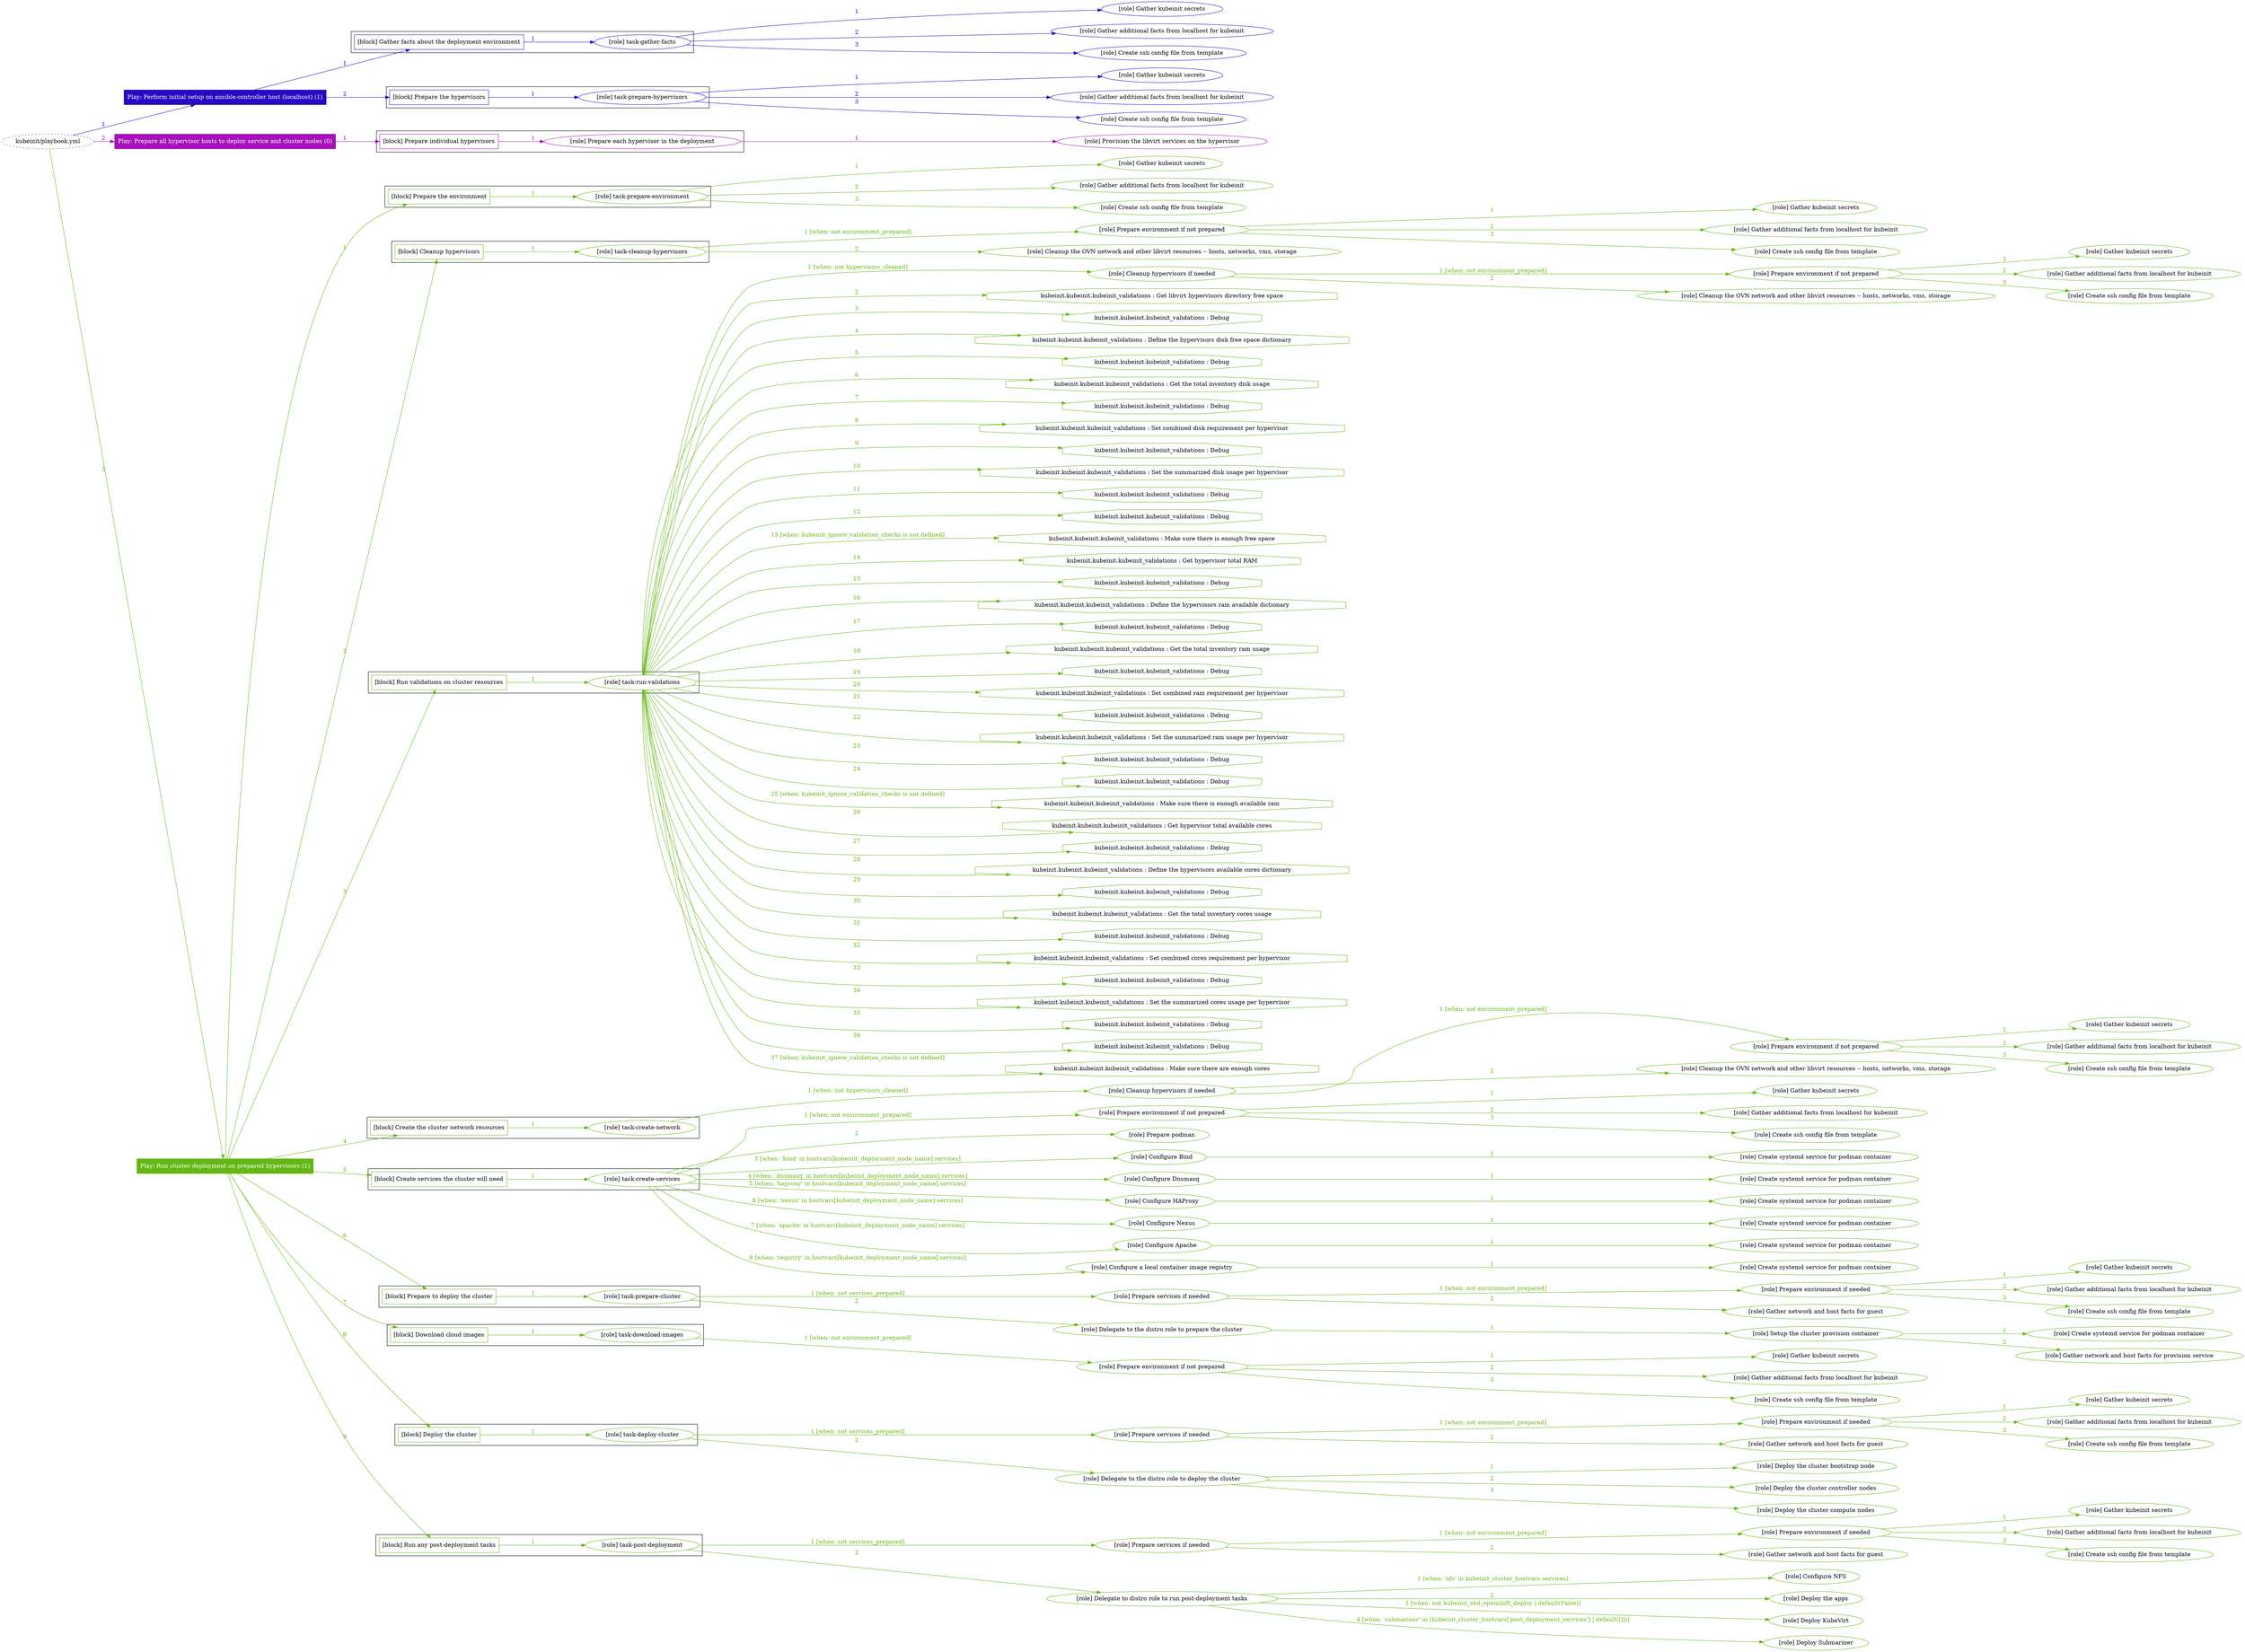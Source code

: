 digraph {
	graph [concentrate=true ordering=in rankdir=LR ratio=fill]
	edge [esep=5 sep=10]
	"kubeinit/playbook.yml" [URL="/home/runner/work/kubeinit/kubeinit/kubeinit/playbook.yml" id=playbook_2ccecdce style=dotted]
	play_246bf3a2 [label="Play: Perform initial setup on ansible-controller host (localhost) (1)" URL="/home/runner/work/kubeinit/kubeinit/kubeinit/playbook.yml" color="#280ac1" fontcolor="#ffffff" id=play_246bf3a2 shape=box style=filled tooltip=localhost]
	"kubeinit/playbook.yml" -> play_246bf3a2 [label="1 " color="#280ac1" fontcolor="#280ac1" id=edge_67d381ed labeltooltip="1 " tooltip="1 "]
	subgraph "Gather kubeinit secrets" {
		role_1de6441d [label="[role] Gather kubeinit secrets" URL="/home/runner/.ansible/collections/ansible_collections/kubeinit/kubeinit/roles/kubeinit_prepare/tasks/gather_kubeinit_facts.yml" color="#280ac1" id=role_1de6441d tooltip="Gather kubeinit secrets"]
	}
	subgraph "Gather additional facts from localhost for kubeinit" {
		role_f9acccf4 [label="[role] Gather additional facts from localhost for kubeinit" URL="/home/runner/.ansible/collections/ansible_collections/kubeinit/kubeinit/roles/kubeinit_prepare/tasks/gather_kubeinit_facts.yml" color="#280ac1" id=role_f9acccf4 tooltip="Gather additional facts from localhost for kubeinit"]
	}
	subgraph "Create ssh config file from template" {
		role_81ad9190 [label="[role] Create ssh config file from template" URL="/home/runner/.ansible/collections/ansible_collections/kubeinit/kubeinit/roles/kubeinit_prepare/tasks/gather_kubeinit_facts.yml" color="#280ac1" id=role_81ad9190 tooltip="Create ssh config file from template"]
	}
	subgraph "task-gather-facts" {
		role_04b2022a [label="[role] task-gather-facts" URL="/home/runner/work/kubeinit/kubeinit/kubeinit/playbook.yml" color="#280ac1" id=role_04b2022a tooltip="task-gather-facts"]
		role_04b2022a -> role_1de6441d [label="1 " color="#280ac1" fontcolor="#280ac1" id=edge_bd193e5e labeltooltip="1 " tooltip="1 "]
		role_04b2022a -> role_f9acccf4 [label="2 " color="#280ac1" fontcolor="#280ac1" id=edge_bfd30b0c labeltooltip="2 " tooltip="2 "]
		role_04b2022a -> role_81ad9190 [label="3 " color="#280ac1" fontcolor="#280ac1" id=edge_e8418ab6 labeltooltip="3 " tooltip="3 "]
	}
	subgraph "Gather kubeinit secrets" {
		role_85d5694d [label="[role] Gather kubeinit secrets" URL="/home/runner/.ansible/collections/ansible_collections/kubeinit/kubeinit/roles/kubeinit_prepare/tasks/gather_kubeinit_facts.yml" color="#280ac1" id=role_85d5694d tooltip="Gather kubeinit secrets"]
	}
	subgraph "Gather additional facts from localhost for kubeinit" {
		role_b78ebd78 [label="[role] Gather additional facts from localhost for kubeinit" URL="/home/runner/.ansible/collections/ansible_collections/kubeinit/kubeinit/roles/kubeinit_prepare/tasks/gather_kubeinit_facts.yml" color="#280ac1" id=role_b78ebd78 tooltip="Gather additional facts from localhost for kubeinit"]
	}
	subgraph "Create ssh config file from template" {
		role_a1fdd77a [label="[role] Create ssh config file from template" URL="/home/runner/.ansible/collections/ansible_collections/kubeinit/kubeinit/roles/kubeinit_prepare/tasks/gather_kubeinit_facts.yml" color="#280ac1" id=role_a1fdd77a tooltip="Create ssh config file from template"]
	}
	subgraph "task-prepare-hypervisors" {
		role_b552ceef [label="[role] task-prepare-hypervisors" URL="/home/runner/work/kubeinit/kubeinit/kubeinit/playbook.yml" color="#280ac1" id=role_b552ceef tooltip="task-prepare-hypervisors"]
		role_b552ceef -> role_85d5694d [label="1 " color="#280ac1" fontcolor="#280ac1" id=edge_01245853 labeltooltip="1 " tooltip="1 "]
		role_b552ceef -> role_b78ebd78 [label="2 " color="#280ac1" fontcolor="#280ac1" id=edge_4b8d5d89 labeltooltip="2 " tooltip="2 "]
		role_b552ceef -> role_a1fdd77a [label="3 " color="#280ac1" fontcolor="#280ac1" id=edge_6d32092f labeltooltip="3 " tooltip="3 "]
	}
	subgraph "Play: Perform initial setup on ansible-controller host (localhost) (1)" {
		play_246bf3a2 -> block_05664e16 [label=1 color="#280ac1" fontcolor="#280ac1" id=edge_f1cce1c7 labeltooltip=1 tooltip=1]
		subgraph cluster_block_05664e16 {
			block_05664e16 [label="[block] Gather facts about the deployment environment" URL="/home/runner/work/kubeinit/kubeinit/kubeinit/playbook.yml" color="#280ac1" id=block_05664e16 labeltooltip="Gather facts about the deployment environment" shape=box tooltip="Gather facts about the deployment environment"]
			block_05664e16 -> role_04b2022a [label="1 " color="#280ac1" fontcolor="#280ac1" id=edge_b97ce26c labeltooltip="1 " tooltip="1 "]
		}
		play_246bf3a2 -> block_19e40bab [label=2 color="#280ac1" fontcolor="#280ac1" id=edge_5a6ffc8a labeltooltip=2 tooltip=2]
		subgraph cluster_block_19e40bab {
			block_19e40bab [label="[block] Prepare the hypervisors" URL="/home/runner/work/kubeinit/kubeinit/kubeinit/playbook.yml" color="#280ac1" id=block_19e40bab labeltooltip="Prepare the hypervisors" shape=box tooltip="Prepare the hypervisors"]
			block_19e40bab -> role_b552ceef [label="1 " color="#280ac1" fontcolor="#280ac1" id=edge_3d45acb6 labeltooltip="1 " tooltip="1 "]
		}
	}
	play_b0041b6d [label="Play: Prepare all hypervisor hosts to deploy service and cluster nodes (0)" URL="/home/runner/work/kubeinit/kubeinit/kubeinit/playbook.yml" color="#a710bc" fontcolor="#ffffff" id=play_b0041b6d shape=box style=filled tooltip="Play: Prepare all hypervisor hosts to deploy service and cluster nodes (0)"]
	"kubeinit/playbook.yml" -> play_b0041b6d [label="2 " color="#a710bc" fontcolor="#a710bc" id=edge_6de9d453 labeltooltip="2 " tooltip="2 "]
	subgraph "Provision the libvirt services on the hypervisor" {
		role_b96a0846 [label="[role] Provision the libvirt services on the hypervisor" URL="/home/runner/.ansible/collections/ansible_collections/kubeinit/kubeinit/roles/kubeinit_prepare/tasks/prepare_hypervisor.yml" color="#a710bc" id=role_b96a0846 tooltip="Provision the libvirt services on the hypervisor"]
	}
	subgraph "Prepare each hypervisor in the deployment" {
		role_804672c7 [label="[role] Prepare each hypervisor in the deployment" URL="/home/runner/work/kubeinit/kubeinit/kubeinit/playbook.yml" color="#a710bc" id=role_804672c7 tooltip="Prepare each hypervisor in the deployment"]
		role_804672c7 -> role_b96a0846 [label="1 " color="#a710bc" fontcolor="#a710bc" id=edge_ef5d99f3 labeltooltip="1 " tooltip="1 "]
	}
	subgraph "Play: Prepare all hypervisor hosts to deploy service and cluster nodes (0)" {
		play_b0041b6d -> block_db345534 [label=1 color="#a710bc" fontcolor="#a710bc" id=edge_fe73b432 labeltooltip=1 tooltip=1]
		subgraph cluster_block_db345534 {
			block_db345534 [label="[block] Prepare individual hypervisors" URL="/home/runner/work/kubeinit/kubeinit/kubeinit/playbook.yml" color="#a710bc" id=block_db345534 labeltooltip="Prepare individual hypervisors" shape=box tooltip="Prepare individual hypervisors"]
			block_db345534 -> role_804672c7 [label="1 " color="#a710bc" fontcolor="#a710bc" id=edge_00e504ef labeltooltip="1 " tooltip="1 "]
		}
	}
	play_0025d5cd [label="Play: Run cluster deployment on prepared hypervisors (1)" URL="/home/runner/work/kubeinit/kubeinit/kubeinit/playbook.yml" color="#65b715" fontcolor="#ffffff" id=play_0025d5cd shape=box style=filled tooltip=localhost]
	"kubeinit/playbook.yml" -> play_0025d5cd [label="3 " color="#65b715" fontcolor="#65b715" id=edge_a25dc24d labeltooltip="3 " tooltip="3 "]
	subgraph "Gather kubeinit secrets" {
		role_576f6025 [label="[role] Gather kubeinit secrets" URL="/home/runner/.ansible/collections/ansible_collections/kubeinit/kubeinit/roles/kubeinit_prepare/tasks/gather_kubeinit_facts.yml" color="#65b715" id=role_576f6025 tooltip="Gather kubeinit secrets"]
	}
	subgraph "Gather additional facts from localhost for kubeinit" {
		role_4b0ab9d4 [label="[role] Gather additional facts from localhost for kubeinit" URL="/home/runner/.ansible/collections/ansible_collections/kubeinit/kubeinit/roles/kubeinit_prepare/tasks/gather_kubeinit_facts.yml" color="#65b715" id=role_4b0ab9d4 tooltip="Gather additional facts from localhost for kubeinit"]
	}
	subgraph "Create ssh config file from template" {
		role_678a9c07 [label="[role] Create ssh config file from template" URL="/home/runner/.ansible/collections/ansible_collections/kubeinit/kubeinit/roles/kubeinit_prepare/tasks/gather_kubeinit_facts.yml" color="#65b715" id=role_678a9c07 tooltip="Create ssh config file from template"]
	}
	subgraph "task-prepare-environment" {
		role_88b12f6e [label="[role] task-prepare-environment" URL="/home/runner/work/kubeinit/kubeinit/kubeinit/playbook.yml" color="#65b715" id=role_88b12f6e tooltip="task-prepare-environment"]
		role_88b12f6e -> role_576f6025 [label="1 " color="#65b715" fontcolor="#65b715" id=edge_68d439ee labeltooltip="1 " tooltip="1 "]
		role_88b12f6e -> role_4b0ab9d4 [label="2 " color="#65b715" fontcolor="#65b715" id=edge_ad5f4894 labeltooltip="2 " tooltip="2 "]
		role_88b12f6e -> role_678a9c07 [label="3 " color="#65b715" fontcolor="#65b715" id=edge_8388e4e9 labeltooltip="3 " tooltip="3 "]
	}
	subgraph "Gather kubeinit secrets" {
		role_fffe6625 [label="[role] Gather kubeinit secrets" URL="/home/runner/.ansible/collections/ansible_collections/kubeinit/kubeinit/roles/kubeinit_prepare/tasks/gather_kubeinit_facts.yml" color="#65b715" id=role_fffe6625 tooltip="Gather kubeinit secrets"]
	}
	subgraph "Gather additional facts from localhost for kubeinit" {
		role_f646355d [label="[role] Gather additional facts from localhost for kubeinit" URL="/home/runner/.ansible/collections/ansible_collections/kubeinit/kubeinit/roles/kubeinit_prepare/tasks/gather_kubeinit_facts.yml" color="#65b715" id=role_f646355d tooltip="Gather additional facts from localhost for kubeinit"]
	}
	subgraph "Create ssh config file from template" {
		role_28d6f8bd [label="[role] Create ssh config file from template" URL="/home/runner/.ansible/collections/ansible_collections/kubeinit/kubeinit/roles/kubeinit_prepare/tasks/gather_kubeinit_facts.yml" color="#65b715" id=role_28d6f8bd tooltip="Create ssh config file from template"]
	}
	subgraph "Prepare environment if not prepared" {
		role_e49922d9 [label="[role] Prepare environment if not prepared" URL="/home/runner/.ansible/collections/ansible_collections/kubeinit/kubeinit/roles/kubeinit_prepare/tasks/cleanup_hypervisors.yml" color="#65b715" id=role_e49922d9 tooltip="Prepare environment if not prepared"]
		role_e49922d9 -> role_fffe6625 [label="1 " color="#65b715" fontcolor="#65b715" id=edge_6a5ae03f labeltooltip="1 " tooltip="1 "]
		role_e49922d9 -> role_f646355d [label="2 " color="#65b715" fontcolor="#65b715" id=edge_9092fe9b labeltooltip="2 " tooltip="2 "]
		role_e49922d9 -> role_28d6f8bd [label="3 " color="#65b715" fontcolor="#65b715" id=edge_b607e12e labeltooltip="3 " tooltip="3 "]
	}
	subgraph "Cleanup the OVN network and other libvirt resources -- hosts, networks, vms, storage" {
		role_706ee681 [label="[role] Cleanup the OVN network and other libvirt resources -- hosts, networks, vms, storage" URL="/home/runner/.ansible/collections/ansible_collections/kubeinit/kubeinit/roles/kubeinit_prepare/tasks/cleanup_hypervisors.yml" color="#65b715" id=role_706ee681 tooltip="Cleanup the OVN network and other libvirt resources -- hosts, networks, vms, storage"]
	}
	subgraph "task-cleanup-hypervisors" {
		role_5ebca1ff [label="[role] task-cleanup-hypervisors" URL="/home/runner/work/kubeinit/kubeinit/kubeinit/playbook.yml" color="#65b715" id=role_5ebca1ff tooltip="task-cleanup-hypervisors"]
		role_5ebca1ff -> role_e49922d9 [label="1 [when: not environment_prepared]" color="#65b715" fontcolor="#65b715" id=edge_16faa18b labeltooltip="1 [when: not environment_prepared]" tooltip="1 [when: not environment_prepared]"]
		role_5ebca1ff -> role_706ee681 [label="2 " color="#65b715" fontcolor="#65b715" id=edge_50bad5a9 labeltooltip="2 " tooltip="2 "]
	}
	subgraph "Gather kubeinit secrets" {
		role_deb7868b [label="[role] Gather kubeinit secrets" URL="/home/runner/.ansible/collections/ansible_collections/kubeinit/kubeinit/roles/kubeinit_prepare/tasks/gather_kubeinit_facts.yml" color="#65b715" id=role_deb7868b tooltip="Gather kubeinit secrets"]
	}
	subgraph "Gather additional facts from localhost for kubeinit" {
		role_1390a3fb [label="[role] Gather additional facts from localhost for kubeinit" URL="/home/runner/.ansible/collections/ansible_collections/kubeinit/kubeinit/roles/kubeinit_prepare/tasks/gather_kubeinit_facts.yml" color="#65b715" id=role_1390a3fb tooltip="Gather additional facts from localhost for kubeinit"]
	}
	subgraph "Create ssh config file from template" {
		role_2945ba97 [label="[role] Create ssh config file from template" URL="/home/runner/.ansible/collections/ansible_collections/kubeinit/kubeinit/roles/kubeinit_prepare/tasks/gather_kubeinit_facts.yml" color="#65b715" id=role_2945ba97 tooltip="Create ssh config file from template"]
	}
	subgraph "Prepare environment if not prepared" {
		role_3150d8d5 [label="[role] Prepare environment if not prepared" URL="/home/runner/.ansible/collections/ansible_collections/kubeinit/kubeinit/roles/kubeinit_prepare/tasks/cleanup_hypervisors.yml" color="#65b715" id=role_3150d8d5 tooltip="Prepare environment if not prepared"]
		role_3150d8d5 -> role_deb7868b [label="1 " color="#65b715" fontcolor="#65b715" id=edge_e5b82044 labeltooltip="1 " tooltip="1 "]
		role_3150d8d5 -> role_1390a3fb [label="2 " color="#65b715" fontcolor="#65b715" id=edge_cf4648de labeltooltip="2 " tooltip="2 "]
		role_3150d8d5 -> role_2945ba97 [label="3 " color="#65b715" fontcolor="#65b715" id=edge_97035e70 labeltooltip="3 " tooltip="3 "]
	}
	subgraph "Cleanup the OVN network and other libvirt resources -- hosts, networks, vms, storage" {
		role_8f75c823 [label="[role] Cleanup the OVN network and other libvirt resources -- hosts, networks, vms, storage" URL="/home/runner/.ansible/collections/ansible_collections/kubeinit/kubeinit/roles/kubeinit_prepare/tasks/cleanup_hypervisors.yml" color="#65b715" id=role_8f75c823 tooltip="Cleanup the OVN network and other libvirt resources -- hosts, networks, vms, storage"]
	}
	subgraph "Cleanup hypervisors if needed" {
		role_4d3c69a6 [label="[role] Cleanup hypervisors if needed" URL="/home/runner/.ansible/collections/ansible_collections/kubeinit/kubeinit/roles/kubeinit_validations/tasks/main.yml" color="#65b715" id=role_4d3c69a6 tooltip="Cleanup hypervisors if needed"]
		role_4d3c69a6 -> role_3150d8d5 [label="1 [when: not environment_prepared]" color="#65b715" fontcolor="#65b715" id=edge_8a812dee labeltooltip="1 [when: not environment_prepared]" tooltip="1 [when: not environment_prepared]"]
		role_4d3c69a6 -> role_8f75c823 [label="2 " color="#65b715" fontcolor="#65b715" id=edge_eda46d9a labeltooltip="2 " tooltip="2 "]
	}
	subgraph "task-run-validations" {
		role_b54e7882 [label="[role] task-run-validations" URL="/home/runner/work/kubeinit/kubeinit/kubeinit/playbook.yml" color="#65b715" id=role_b54e7882 tooltip="task-run-validations"]
		role_b54e7882 -> role_4d3c69a6 [label="1 [when: not hypervisors_cleaned]" color="#65b715" fontcolor="#65b715" id=edge_7692d447 labeltooltip="1 [when: not hypervisors_cleaned]" tooltip="1 [when: not hypervisors_cleaned]"]
		task_76c1546b [label="kubeinit.kubeinit.kubeinit_validations : Get libvirt hypervisors directory free space" URL="/home/runner/.ansible/collections/ansible_collections/kubeinit/kubeinit/roles/kubeinit_validations/tasks/10_libvirt_free_space.yml" color="#65b715" id=task_76c1546b shape=octagon tooltip="kubeinit.kubeinit.kubeinit_validations : Get libvirt hypervisors directory free space"]
		role_b54e7882 -> task_76c1546b [label="2 " color="#65b715" fontcolor="#65b715" id=edge_dab9d1b9 labeltooltip="2 " tooltip="2 "]
		task_0f742ce4 [label="kubeinit.kubeinit.kubeinit_validations : Debug" URL="/home/runner/.ansible/collections/ansible_collections/kubeinit/kubeinit/roles/kubeinit_validations/tasks/10_libvirt_free_space.yml" color="#65b715" id=task_0f742ce4 shape=octagon tooltip="kubeinit.kubeinit.kubeinit_validations : Debug"]
		role_b54e7882 -> task_0f742ce4 [label="3 " color="#65b715" fontcolor="#65b715" id=edge_dca4b1e9 labeltooltip="3 " tooltip="3 "]
		task_37416c3a [label="kubeinit.kubeinit.kubeinit_validations : Define the hypervisors disk free space dictionary" URL="/home/runner/.ansible/collections/ansible_collections/kubeinit/kubeinit/roles/kubeinit_validations/tasks/10_libvirt_free_space.yml" color="#65b715" id=task_37416c3a shape=octagon tooltip="kubeinit.kubeinit.kubeinit_validations : Define the hypervisors disk free space dictionary"]
		role_b54e7882 -> task_37416c3a [label="4 " color="#65b715" fontcolor="#65b715" id=edge_8667def1 labeltooltip="4 " tooltip="4 "]
		task_fa8048a7 [label="kubeinit.kubeinit.kubeinit_validations : Debug" URL="/home/runner/.ansible/collections/ansible_collections/kubeinit/kubeinit/roles/kubeinit_validations/tasks/10_libvirt_free_space.yml" color="#65b715" id=task_fa8048a7 shape=octagon tooltip="kubeinit.kubeinit.kubeinit_validations : Debug"]
		role_b54e7882 -> task_fa8048a7 [label="5 " color="#65b715" fontcolor="#65b715" id=edge_7796f854 labeltooltip="5 " tooltip="5 "]
		task_e0dabd6e [label="kubeinit.kubeinit.kubeinit_validations : Get the total inventory disk usage" URL="/home/runner/.ansible/collections/ansible_collections/kubeinit/kubeinit/roles/kubeinit_validations/tasks/10_libvirt_free_space.yml" color="#65b715" id=task_e0dabd6e shape=octagon tooltip="kubeinit.kubeinit.kubeinit_validations : Get the total inventory disk usage"]
		role_b54e7882 -> task_e0dabd6e [label="6 " color="#65b715" fontcolor="#65b715" id=edge_4cf41522 labeltooltip="6 " tooltip="6 "]
		task_4b5905b1 [label="kubeinit.kubeinit.kubeinit_validations : Debug" URL="/home/runner/.ansible/collections/ansible_collections/kubeinit/kubeinit/roles/kubeinit_validations/tasks/10_libvirt_free_space.yml" color="#65b715" id=task_4b5905b1 shape=octagon tooltip="kubeinit.kubeinit.kubeinit_validations : Debug"]
		role_b54e7882 -> task_4b5905b1 [label="7 " color="#65b715" fontcolor="#65b715" id=edge_05674324 labeltooltip="7 " tooltip="7 "]
		task_cecd56a1 [label="kubeinit.kubeinit.kubeinit_validations : Set combined disk requirement per hypervisor" URL="/home/runner/.ansible/collections/ansible_collections/kubeinit/kubeinit/roles/kubeinit_validations/tasks/10_libvirt_free_space.yml" color="#65b715" id=task_cecd56a1 shape=octagon tooltip="kubeinit.kubeinit.kubeinit_validations : Set combined disk requirement per hypervisor"]
		role_b54e7882 -> task_cecd56a1 [label="8 " color="#65b715" fontcolor="#65b715" id=edge_ac329c2d labeltooltip="8 " tooltip="8 "]
		task_333da284 [label="kubeinit.kubeinit.kubeinit_validations : Debug" URL="/home/runner/.ansible/collections/ansible_collections/kubeinit/kubeinit/roles/kubeinit_validations/tasks/10_libvirt_free_space.yml" color="#65b715" id=task_333da284 shape=octagon tooltip="kubeinit.kubeinit.kubeinit_validations : Debug"]
		role_b54e7882 -> task_333da284 [label="9 " color="#65b715" fontcolor="#65b715" id=edge_e2a572c7 labeltooltip="9 " tooltip="9 "]
		task_77d59424 [label="kubeinit.kubeinit.kubeinit_validations : Set the summarized disk usage per hypervisor" URL="/home/runner/.ansible/collections/ansible_collections/kubeinit/kubeinit/roles/kubeinit_validations/tasks/10_libvirt_free_space.yml" color="#65b715" id=task_77d59424 shape=octagon tooltip="kubeinit.kubeinit.kubeinit_validations : Set the summarized disk usage per hypervisor"]
		role_b54e7882 -> task_77d59424 [label="10 " color="#65b715" fontcolor="#65b715" id=edge_6bed51ac labeltooltip="10 " tooltip="10 "]
		task_fc90015f [label="kubeinit.kubeinit.kubeinit_validations : Debug" URL="/home/runner/.ansible/collections/ansible_collections/kubeinit/kubeinit/roles/kubeinit_validations/tasks/10_libvirt_free_space.yml" color="#65b715" id=task_fc90015f shape=octagon tooltip="kubeinit.kubeinit.kubeinit_validations : Debug"]
		role_b54e7882 -> task_fc90015f [label="11 " color="#65b715" fontcolor="#65b715" id=edge_2f27051c labeltooltip="11 " tooltip="11 "]
		task_90639902 [label="kubeinit.kubeinit.kubeinit_validations : Debug" URL="/home/runner/.ansible/collections/ansible_collections/kubeinit/kubeinit/roles/kubeinit_validations/tasks/10_libvirt_free_space.yml" color="#65b715" id=task_90639902 shape=octagon tooltip="kubeinit.kubeinit.kubeinit_validations : Debug"]
		role_b54e7882 -> task_90639902 [label="12 " color="#65b715" fontcolor="#65b715" id=edge_6bbdbfc5 labeltooltip="12 " tooltip="12 "]
		task_92496cc2 [label="kubeinit.kubeinit.kubeinit_validations : Make sure there is enough free space" URL="/home/runner/.ansible/collections/ansible_collections/kubeinit/kubeinit/roles/kubeinit_validations/tasks/10_libvirt_free_space.yml" color="#65b715" id=task_92496cc2 shape=octagon tooltip="kubeinit.kubeinit.kubeinit_validations : Make sure there is enough free space"]
		role_b54e7882 -> task_92496cc2 [label="13 [when: kubeinit_ignore_validation_checks is not defined]" color="#65b715" fontcolor="#65b715" id=edge_fb418bf5 labeltooltip="13 [when: kubeinit_ignore_validation_checks is not defined]" tooltip="13 [when: kubeinit_ignore_validation_checks is not defined]"]
		task_f709a72e [label="kubeinit.kubeinit.kubeinit_validations : Get hypervisor total RAM" URL="/home/runner/.ansible/collections/ansible_collections/kubeinit/kubeinit/roles/kubeinit_validations/tasks/20_libvirt_available_ram.yml" color="#65b715" id=task_f709a72e shape=octagon tooltip="kubeinit.kubeinit.kubeinit_validations : Get hypervisor total RAM"]
		role_b54e7882 -> task_f709a72e [label="14 " color="#65b715" fontcolor="#65b715" id=edge_6f7f121a labeltooltip="14 " tooltip="14 "]
		task_57cba79b [label="kubeinit.kubeinit.kubeinit_validations : Debug" URL="/home/runner/.ansible/collections/ansible_collections/kubeinit/kubeinit/roles/kubeinit_validations/tasks/20_libvirt_available_ram.yml" color="#65b715" id=task_57cba79b shape=octagon tooltip="kubeinit.kubeinit.kubeinit_validations : Debug"]
		role_b54e7882 -> task_57cba79b [label="15 " color="#65b715" fontcolor="#65b715" id=edge_2ac1fde8 labeltooltip="15 " tooltip="15 "]
		task_2f9e6fef [label="kubeinit.kubeinit.kubeinit_validations : Define the hypervisors ram available dictionary" URL="/home/runner/.ansible/collections/ansible_collections/kubeinit/kubeinit/roles/kubeinit_validations/tasks/20_libvirt_available_ram.yml" color="#65b715" id=task_2f9e6fef shape=octagon tooltip="kubeinit.kubeinit.kubeinit_validations : Define the hypervisors ram available dictionary"]
		role_b54e7882 -> task_2f9e6fef [label="16 " color="#65b715" fontcolor="#65b715" id=edge_6a1beb5a labeltooltip="16 " tooltip="16 "]
		task_e5e771c5 [label="kubeinit.kubeinit.kubeinit_validations : Debug" URL="/home/runner/.ansible/collections/ansible_collections/kubeinit/kubeinit/roles/kubeinit_validations/tasks/20_libvirt_available_ram.yml" color="#65b715" id=task_e5e771c5 shape=octagon tooltip="kubeinit.kubeinit.kubeinit_validations : Debug"]
		role_b54e7882 -> task_e5e771c5 [label="17 " color="#65b715" fontcolor="#65b715" id=edge_af7f53e7 labeltooltip="17 " tooltip="17 "]
		task_2ba5849f [label="kubeinit.kubeinit.kubeinit_validations : Get the total inventory ram usage" URL="/home/runner/.ansible/collections/ansible_collections/kubeinit/kubeinit/roles/kubeinit_validations/tasks/20_libvirt_available_ram.yml" color="#65b715" id=task_2ba5849f shape=octagon tooltip="kubeinit.kubeinit.kubeinit_validations : Get the total inventory ram usage"]
		role_b54e7882 -> task_2ba5849f [label="18 " color="#65b715" fontcolor="#65b715" id=edge_a2a694f8 labeltooltip="18 " tooltip="18 "]
		task_08cf46f7 [label="kubeinit.kubeinit.kubeinit_validations : Debug" URL="/home/runner/.ansible/collections/ansible_collections/kubeinit/kubeinit/roles/kubeinit_validations/tasks/20_libvirt_available_ram.yml" color="#65b715" id=task_08cf46f7 shape=octagon tooltip="kubeinit.kubeinit.kubeinit_validations : Debug"]
		role_b54e7882 -> task_08cf46f7 [label="19 " color="#65b715" fontcolor="#65b715" id=edge_986d7e74 labeltooltip="19 " tooltip="19 "]
		task_0bca9b14 [label="kubeinit.kubeinit.kubeinit_validations : Set combined ram requirement per hypervisor" URL="/home/runner/.ansible/collections/ansible_collections/kubeinit/kubeinit/roles/kubeinit_validations/tasks/20_libvirt_available_ram.yml" color="#65b715" id=task_0bca9b14 shape=octagon tooltip="kubeinit.kubeinit.kubeinit_validations : Set combined ram requirement per hypervisor"]
		role_b54e7882 -> task_0bca9b14 [label="20 " color="#65b715" fontcolor="#65b715" id=edge_58113eb9 labeltooltip="20 " tooltip="20 "]
		task_ab6725a6 [label="kubeinit.kubeinit.kubeinit_validations : Debug" URL="/home/runner/.ansible/collections/ansible_collections/kubeinit/kubeinit/roles/kubeinit_validations/tasks/20_libvirt_available_ram.yml" color="#65b715" id=task_ab6725a6 shape=octagon tooltip="kubeinit.kubeinit.kubeinit_validations : Debug"]
		role_b54e7882 -> task_ab6725a6 [label="21 " color="#65b715" fontcolor="#65b715" id=edge_275d9efe labeltooltip="21 " tooltip="21 "]
		task_57150478 [label="kubeinit.kubeinit.kubeinit_validations : Set the summarized ram usage per hypervisor" URL="/home/runner/.ansible/collections/ansible_collections/kubeinit/kubeinit/roles/kubeinit_validations/tasks/20_libvirt_available_ram.yml" color="#65b715" id=task_57150478 shape=octagon tooltip="kubeinit.kubeinit.kubeinit_validations : Set the summarized ram usage per hypervisor"]
		role_b54e7882 -> task_57150478 [label="22 " color="#65b715" fontcolor="#65b715" id=edge_2f1886d6 labeltooltip="22 " tooltip="22 "]
		task_5623fb2b [label="kubeinit.kubeinit.kubeinit_validations : Debug" URL="/home/runner/.ansible/collections/ansible_collections/kubeinit/kubeinit/roles/kubeinit_validations/tasks/20_libvirt_available_ram.yml" color="#65b715" id=task_5623fb2b shape=octagon tooltip="kubeinit.kubeinit.kubeinit_validations : Debug"]
		role_b54e7882 -> task_5623fb2b [label="23 " color="#65b715" fontcolor="#65b715" id=edge_d6409789 labeltooltip="23 " tooltip="23 "]
		task_411fc2d5 [label="kubeinit.kubeinit.kubeinit_validations : Debug" URL="/home/runner/.ansible/collections/ansible_collections/kubeinit/kubeinit/roles/kubeinit_validations/tasks/20_libvirt_available_ram.yml" color="#65b715" id=task_411fc2d5 shape=octagon tooltip="kubeinit.kubeinit.kubeinit_validations : Debug"]
		role_b54e7882 -> task_411fc2d5 [label="24 " color="#65b715" fontcolor="#65b715" id=edge_529cae4a labeltooltip="24 " tooltip="24 "]
		task_353bf750 [label="kubeinit.kubeinit.kubeinit_validations : Make sure there is enough available ram" URL="/home/runner/.ansible/collections/ansible_collections/kubeinit/kubeinit/roles/kubeinit_validations/tasks/20_libvirt_available_ram.yml" color="#65b715" id=task_353bf750 shape=octagon tooltip="kubeinit.kubeinit.kubeinit_validations : Make sure there is enough available ram"]
		role_b54e7882 -> task_353bf750 [label="25 [when: kubeinit_ignore_validation_checks is not defined]" color="#65b715" fontcolor="#65b715" id=edge_4878601d labeltooltip="25 [when: kubeinit_ignore_validation_checks is not defined]" tooltip="25 [when: kubeinit_ignore_validation_checks is not defined]"]
		task_b79f1e04 [label="kubeinit.kubeinit.kubeinit_validations : Get hypervisor total available cores" URL="/home/runner/.ansible/collections/ansible_collections/kubeinit/kubeinit/roles/kubeinit_validations/tasks/30_libvirt_check_cpu_cores.yml" color="#65b715" id=task_b79f1e04 shape=octagon tooltip="kubeinit.kubeinit.kubeinit_validations : Get hypervisor total available cores"]
		role_b54e7882 -> task_b79f1e04 [label="26 " color="#65b715" fontcolor="#65b715" id=edge_55cf02fa labeltooltip="26 " tooltip="26 "]
		task_1eb89ee5 [label="kubeinit.kubeinit.kubeinit_validations : Debug" URL="/home/runner/.ansible/collections/ansible_collections/kubeinit/kubeinit/roles/kubeinit_validations/tasks/30_libvirt_check_cpu_cores.yml" color="#65b715" id=task_1eb89ee5 shape=octagon tooltip="kubeinit.kubeinit.kubeinit_validations : Debug"]
		role_b54e7882 -> task_1eb89ee5 [label="27 " color="#65b715" fontcolor="#65b715" id=edge_de7f0e6a labeltooltip="27 " tooltip="27 "]
		task_aa6b71a7 [label="kubeinit.kubeinit.kubeinit_validations : Define the hypervisors available cores dictionary" URL="/home/runner/.ansible/collections/ansible_collections/kubeinit/kubeinit/roles/kubeinit_validations/tasks/30_libvirt_check_cpu_cores.yml" color="#65b715" id=task_aa6b71a7 shape=octagon tooltip="kubeinit.kubeinit.kubeinit_validations : Define the hypervisors available cores dictionary"]
		role_b54e7882 -> task_aa6b71a7 [label="28 " color="#65b715" fontcolor="#65b715" id=edge_e7e21426 labeltooltip="28 " tooltip="28 "]
		task_128058ca [label="kubeinit.kubeinit.kubeinit_validations : Debug" URL="/home/runner/.ansible/collections/ansible_collections/kubeinit/kubeinit/roles/kubeinit_validations/tasks/30_libvirt_check_cpu_cores.yml" color="#65b715" id=task_128058ca shape=octagon tooltip="kubeinit.kubeinit.kubeinit_validations : Debug"]
		role_b54e7882 -> task_128058ca [label="29 " color="#65b715" fontcolor="#65b715" id=edge_bc4dbb65 labeltooltip="29 " tooltip="29 "]
		task_931108a7 [label="kubeinit.kubeinit.kubeinit_validations : Get the total inventory cores usage" URL="/home/runner/.ansible/collections/ansible_collections/kubeinit/kubeinit/roles/kubeinit_validations/tasks/30_libvirt_check_cpu_cores.yml" color="#65b715" id=task_931108a7 shape=octagon tooltip="kubeinit.kubeinit.kubeinit_validations : Get the total inventory cores usage"]
		role_b54e7882 -> task_931108a7 [label="30 " color="#65b715" fontcolor="#65b715" id=edge_3a97575e labeltooltip="30 " tooltip="30 "]
		task_d7303f33 [label="kubeinit.kubeinit.kubeinit_validations : Debug" URL="/home/runner/.ansible/collections/ansible_collections/kubeinit/kubeinit/roles/kubeinit_validations/tasks/30_libvirt_check_cpu_cores.yml" color="#65b715" id=task_d7303f33 shape=octagon tooltip="kubeinit.kubeinit.kubeinit_validations : Debug"]
		role_b54e7882 -> task_d7303f33 [label="31 " color="#65b715" fontcolor="#65b715" id=edge_ef324b01 labeltooltip="31 " tooltip="31 "]
		task_37a8067d [label="kubeinit.kubeinit.kubeinit_validations : Set combined cores requirement per hypervisor" URL="/home/runner/.ansible/collections/ansible_collections/kubeinit/kubeinit/roles/kubeinit_validations/tasks/30_libvirt_check_cpu_cores.yml" color="#65b715" id=task_37a8067d shape=octagon tooltip="kubeinit.kubeinit.kubeinit_validations : Set combined cores requirement per hypervisor"]
		role_b54e7882 -> task_37a8067d [label="32 " color="#65b715" fontcolor="#65b715" id=edge_86bf551e labeltooltip="32 " tooltip="32 "]
		task_c5f446a5 [label="kubeinit.kubeinit.kubeinit_validations : Debug" URL="/home/runner/.ansible/collections/ansible_collections/kubeinit/kubeinit/roles/kubeinit_validations/tasks/30_libvirt_check_cpu_cores.yml" color="#65b715" id=task_c5f446a5 shape=octagon tooltip="kubeinit.kubeinit.kubeinit_validations : Debug"]
		role_b54e7882 -> task_c5f446a5 [label="33 " color="#65b715" fontcolor="#65b715" id=edge_0ec635cc labeltooltip="33 " tooltip="33 "]
		task_ac0c0022 [label="kubeinit.kubeinit.kubeinit_validations : Set the summarized cores usage per hypervisor" URL="/home/runner/.ansible/collections/ansible_collections/kubeinit/kubeinit/roles/kubeinit_validations/tasks/30_libvirt_check_cpu_cores.yml" color="#65b715" id=task_ac0c0022 shape=octagon tooltip="kubeinit.kubeinit.kubeinit_validations : Set the summarized cores usage per hypervisor"]
		role_b54e7882 -> task_ac0c0022 [label="34 " color="#65b715" fontcolor="#65b715" id=edge_37b4e8ed labeltooltip="34 " tooltip="34 "]
		task_b8ff27b6 [label="kubeinit.kubeinit.kubeinit_validations : Debug" URL="/home/runner/.ansible/collections/ansible_collections/kubeinit/kubeinit/roles/kubeinit_validations/tasks/30_libvirt_check_cpu_cores.yml" color="#65b715" id=task_b8ff27b6 shape=octagon tooltip="kubeinit.kubeinit.kubeinit_validations : Debug"]
		role_b54e7882 -> task_b8ff27b6 [label="35 " color="#65b715" fontcolor="#65b715" id=edge_baea2d7b labeltooltip="35 " tooltip="35 "]
		task_895c865d [label="kubeinit.kubeinit.kubeinit_validations : Debug" URL="/home/runner/.ansible/collections/ansible_collections/kubeinit/kubeinit/roles/kubeinit_validations/tasks/30_libvirt_check_cpu_cores.yml" color="#65b715" id=task_895c865d shape=octagon tooltip="kubeinit.kubeinit.kubeinit_validations : Debug"]
		role_b54e7882 -> task_895c865d [label="36 " color="#65b715" fontcolor="#65b715" id=edge_62d8fb93 labeltooltip="36 " tooltip="36 "]
		task_59fb8975 [label="kubeinit.kubeinit.kubeinit_validations : Make sure there are enough cores" URL="/home/runner/.ansible/collections/ansible_collections/kubeinit/kubeinit/roles/kubeinit_validations/tasks/30_libvirt_check_cpu_cores.yml" color="#65b715" id=task_59fb8975 shape=octagon tooltip="kubeinit.kubeinit.kubeinit_validations : Make sure there are enough cores"]
		role_b54e7882 -> task_59fb8975 [label="37 [when: kubeinit_ignore_validation_checks is not defined]" color="#65b715" fontcolor="#65b715" id=edge_721377ff labeltooltip="37 [when: kubeinit_ignore_validation_checks is not defined]" tooltip="37 [when: kubeinit_ignore_validation_checks is not defined]"]
	}
	subgraph "Gather kubeinit secrets" {
		role_650b716c [label="[role] Gather kubeinit secrets" URL="/home/runner/.ansible/collections/ansible_collections/kubeinit/kubeinit/roles/kubeinit_prepare/tasks/gather_kubeinit_facts.yml" color="#65b715" id=role_650b716c tooltip="Gather kubeinit secrets"]
	}
	subgraph "Gather additional facts from localhost for kubeinit" {
		role_b566f896 [label="[role] Gather additional facts from localhost for kubeinit" URL="/home/runner/.ansible/collections/ansible_collections/kubeinit/kubeinit/roles/kubeinit_prepare/tasks/gather_kubeinit_facts.yml" color="#65b715" id=role_b566f896 tooltip="Gather additional facts from localhost for kubeinit"]
	}
	subgraph "Create ssh config file from template" {
		role_422a378a [label="[role] Create ssh config file from template" URL="/home/runner/.ansible/collections/ansible_collections/kubeinit/kubeinit/roles/kubeinit_prepare/tasks/gather_kubeinit_facts.yml" color="#65b715" id=role_422a378a tooltip="Create ssh config file from template"]
	}
	subgraph "Prepare environment if not prepared" {
		role_46268c46 [label="[role] Prepare environment if not prepared" URL="/home/runner/.ansible/collections/ansible_collections/kubeinit/kubeinit/roles/kubeinit_prepare/tasks/cleanup_hypervisors.yml" color="#65b715" id=role_46268c46 tooltip="Prepare environment if not prepared"]
		role_46268c46 -> role_650b716c [label="1 " color="#65b715" fontcolor="#65b715" id=edge_d25e6c64 labeltooltip="1 " tooltip="1 "]
		role_46268c46 -> role_b566f896 [label="2 " color="#65b715" fontcolor="#65b715" id=edge_5858990b labeltooltip="2 " tooltip="2 "]
		role_46268c46 -> role_422a378a [label="3 " color="#65b715" fontcolor="#65b715" id=edge_0d00ce9c labeltooltip="3 " tooltip="3 "]
	}
	subgraph "Cleanup the OVN network and other libvirt resources -- hosts, networks, vms, storage" {
		role_7434cbbd [label="[role] Cleanup the OVN network and other libvirt resources -- hosts, networks, vms, storage" URL="/home/runner/.ansible/collections/ansible_collections/kubeinit/kubeinit/roles/kubeinit_prepare/tasks/cleanup_hypervisors.yml" color="#65b715" id=role_7434cbbd tooltip="Cleanup the OVN network and other libvirt resources -- hosts, networks, vms, storage"]
	}
	subgraph "Cleanup hypervisors if needed" {
		role_ae32691d [label="[role] Cleanup hypervisors if needed" URL="/home/runner/.ansible/collections/ansible_collections/kubeinit/kubeinit/roles/kubeinit_libvirt/tasks/create_network.yml" color="#65b715" id=role_ae32691d tooltip="Cleanup hypervisors if needed"]
		role_ae32691d -> role_46268c46 [label="1 [when: not environment_prepared]" color="#65b715" fontcolor="#65b715" id=edge_732dde3f labeltooltip="1 [when: not environment_prepared]" tooltip="1 [when: not environment_prepared]"]
		role_ae32691d -> role_7434cbbd [label="2 " color="#65b715" fontcolor="#65b715" id=edge_dc84b7a7 labeltooltip="2 " tooltip="2 "]
	}
	subgraph "task-create-network" {
		role_b8686aec [label="[role] task-create-network" URL="/home/runner/work/kubeinit/kubeinit/kubeinit/playbook.yml" color="#65b715" id=role_b8686aec tooltip="task-create-network"]
		role_b8686aec -> role_ae32691d [label="1 [when: not hypervisors_cleaned]" color="#65b715" fontcolor="#65b715" id=edge_a9bae0d7 labeltooltip="1 [when: not hypervisors_cleaned]" tooltip="1 [when: not hypervisors_cleaned]"]
	}
	subgraph "Gather kubeinit secrets" {
		role_b15b6ef7 [label="[role] Gather kubeinit secrets" URL="/home/runner/.ansible/collections/ansible_collections/kubeinit/kubeinit/roles/kubeinit_prepare/tasks/gather_kubeinit_facts.yml" color="#65b715" id=role_b15b6ef7 tooltip="Gather kubeinit secrets"]
	}
	subgraph "Gather additional facts from localhost for kubeinit" {
		role_b4c331fa [label="[role] Gather additional facts from localhost for kubeinit" URL="/home/runner/.ansible/collections/ansible_collections/kubeinit/kubeinit/roles/kubeinit_prepare/tasks/gather_kubeinit_facts.yml" color="#65b715" id=role_b4c331fa tooltip="Gather additional facts from localhost for kubeinit"]
	}
	subgraph "Create ssh config file from template" {
		role_208e6739 [label="[role] Create ssh config file from template" URL="/home/runner/.ansible/collections/ansible_collections/kubeinit/kubeinit/roles/kubeinit_prepare/tasks/gather_kubeinit_facts.yml" color="#65b715" id=role_208e6739 tooltip="Create ssh config file from template"]
	}
	subgraph "Prepare environment if not prepared" {
		role_5294416b [label="[role] Prepare environment if not prepared" URL="/home/runner/.ansible/collections/ansible_collections/kubeinit/kubeinit/roles/kubeinit_services/tasks/main.yml" color="#65b715" id=role_5294416b tooltip="Prepare environment if not prepared"]
		role_5294416b -> role_b15b6ef7 [label="1 " color="#65b715" fontcolor="#65b715" id=edge_40960730 labeltooltip="1 " tooltip="1 "]
		role_5294416b -> role_b4c331fa [label="2 " color="#65b715" fontcolor="#65b715" id=edge_0bd629f2 labeltooltip="2 " tooltip="2 "]
		role_5294416b -> role_208e6739 [label="3 " color="#65b715" fontcolor="#65b715" id=edge_666de2e8 labeltooltip="3 " tooltip="3 "]
	}
	subgraph "Prepare podman" {
		role_52bd63c7 [label="[role] Prepare podman" URL="/home/runner/.ansible/collections/ansible_collections/kubeinit/kubeinit/roles/kubeinit_services/tasks/00_create_service_pod.yml" color="#65b715" id=role_52bd63c7 tooltip="Prepare podman"]
	}
	subgraph "Create systemd service for podman container" {
		role_c67dcf72 [label="[role] Create systemd service for podman container" URL="/home/runner/.ansible/collections/ansible_collections/kubeinit/kubeinit/roles/kubeinit_bind/tasks/main.yml" color="#65b715" id=role_c67dcf72 tooltip="Create systemd service for podman container"]
	}
	subgraph "Configure Bind" {
		role_3191d39f [label="[role] Configure Bind" URL="/home/runner/.ansible/collections/ansible_collections/kubeinit/kubeinit/roles/kubeinit_services/tasks/start_services_containers.yml" color="#65b715" id=role_3191d39f tooltip="Configure Bind"]
		role_3191d39f -> role_c67dcf72 [label="1 " color="#65b715" fontcolor="#65b715" id=edge_3d9e7668 labeltooltip="1 " tooltip="1 "]
	}
	subgraph "Create systemd service for podman container" {
		role_47cc48cd [label="[role] Create systemd service for podman container" URL="/home/runner/.ansible/collections/ansible_collections/kubeinit/kubeinit/roles/kubeinit_dnsmasq/tasks/main.yml" color="#65b715" id=role_47cc48cd tooltip="Create systemd service for podman container"]
	}
	subgraph "Configure Dnsmasq" {
		role_5b1c03cb [label="[role] Configure Dnsmasq" URL="/home/runner/.ansible/collections/ansible_collections/kubeinit/kubeinit/roles/kubeinit_services/tasks/start_services_containers.yml" color="#65b715" id=role_5b1c03cb tooltip="Configure Dnsmasq"]
		role_5b1c03cb -> role_47cc48cd [label="1 " color="#65b715" fontcolor="#65b715" id=edge_00e02725 labeltooltip="1 " tooltip="1 "]
	}
	subgraph "Create systemd service for podman container" {
		role_4abcb10d [label="[role] Create systemd service for podman container" URL="/home/runner/.ansible/collections/ansible_collections/kubeinit/kubeinit/roles/kubeinit_haproxy/tasks/main.yml" color="#65b715" id=role_4abcb10d tooltip="Create systemd service for podman container"]
	}
	subgraph "Configure HAProxy" {
		role_282976bc [label="[role] Configure HAProxy" URL="/home/runner/.ansible/collections/ansible_collections/kubeinit/kubeinit/roles/kubeinit_services/tasks/start_services_containers.yml" color="#65b715" id=role_282976bc tooltip="Configure HAProxy"]
		role_282976bc -> role_4abcb10d [label="1 " color="#65b715" fontcolor="#65b715" id=edge_f469d53e labeltooltip="1 " tooltip="1 "]
	}
	subgraph "Create systemd service for podman container" {
		role_52b69480 [label="[role] Create systemd service for podman container" URL="/home/runner/.ansible/collections/ansible_collections/kubeinit/kubeinit/roles/kubeinit_nexus/tasks/main.yml" color="#65b715" id=role_52b69480 tooltip="Create systemd service for podman container"]
	}
	subgraph "Configure Nexus" {
		role_ff488720 [label="[role] Configure Nexus" URL="/home/runner/.ansible/collections/ansible_collections/kubeinit/kubeinit/roles/kubeinit_services/tasks/start_services_containers.yml" color="#65b715" id=role_ff488720 tooltip="Configure Nexus"]
		role_ff488720 -> role_52b69480 [label="1 " color="#65b715" fontcolor="#65b715" id=edge_fca017c7 labeltooltip="1 " tooltip="1 "]
	}
	subgraph "Create systemd service for podman container" {
		role_83bbf8c6 [label="[role] Create systemd service for podman container" URL="/home/runner/.ansible/collections/ansible_collections/kubeinit/kubeinit/roles/kubeinit_apache/tasks/main.yml" color="#65b715" id=role_83bbf8c6 tooltip="Create systemd service for podman container"]
	}
	subgraph "Configure Apache" {
		role_6f24580e [label="[role] Configure Apache" URL="/home/runner/.ansible/collections/ansible_collections/kubeinit/kubeinit/roles/kubeinit_services/tasks/start_services_containers.yml" color="#65b715" id=role_6f24580e tooltip="Configure Apache"]
		role_6f24580e -> role_83bbf8c6 [label="1 " color="#65b715" fontcolor="#65b715" id=edge_b5821f16 labeltooltip="1 " tooltip="1 "]
	}
	subgraph "Create systemd service for podman container" {
		role_df9249de [label="[role] Create systemd service for podman container" URL="/home/runner/.ansible/collections/ansible_collections/kubeinit/kubeinit/roles/kubeinit_registry/tasks/main.yml" color="#65b715" id=role_df9249de tooltip="Create systemd service for podman container"]
	}
	subgraph "Configure a local container image registry" {
		role_440d4f24 [label="[role] Configure a local container image registry" URL="/home/runner/.ansible/collections/ansible_collections/kubeinit/kubeinit/roles/kubeinit_services/tasks/start_services_containers.yml" color="#65b715" id=role_440d4f24 tooltip="Configure a local container image registry"]
		role_440d4f24 -> role_df9249de [label="1 " color="#65b715" fontcolor="#65b715" id=edge_03c883c4 labeltooltip="1 " tooltip="1 "]
	}
	subgraph "task-create-services" {
		role_9078229e [label="[role] task-create-services" URL="/home/runner/work/kubeinit/kubeinit/kubeinit/playbook.yml" color="#65b715" id=role_9078229e tooltip="task-create-services"]
		role_9078229e -> role_5294416b [label="1 [when: not environment_prepared]" color="#65b715" fontcolor="#65b715" id=edge_ddaade03 labeltooltip="1 [when: not environment_prepared]" tooltip="1 [when: not environment_prepared]"]
		role_9078229e -> role_52bd63c7 [label="2 " color="#65b715" fontcolor="#65b715" id=edge_f94ee814 labeltooltip="2 " tooltip="2 "]
		role_9078229e -> role_3191d39f [label="3 [when: 'bind' in hostvars[kubeinit_deployment_node_name].services]" color="#65b715" fontcolor="#65b715" id=edge_5bda2f0c labeltooltip="3 [when: 'bind' in hostvars[kubeinit_deployment_node_name].services]" tooltip="3 [when: 'bind' in hostvars[kubeinit_deployment_node_name].services]"]
		role_9078229e -> role_5b1c03cb [label="4 [when: 'dnsmasq' in hostvars[kubeinit_deployment_node_name].services]" color="#65b715" fontcolor="#65b715" id=edge_909e94e7 labeltooltip="4 [when: 'dnsmasq' in hostvars[kubeinit_deployment_node_name].services]" tooltip="4 [when: 'dnsmasq' in hostvars[kubeinit_deployment_node_name].services]"]
		role_9078229e -> role_282976bc [label="5 [when: 'haproxy' in hostvars[kubeinit_deployment_node_name].services]" color="#65b715" fontcolor="#65b715" id=edge_797b6b2b labeltooltip="5 [when: 'haproxy' in hostvars[kubeinit_deployment_node_name].services]" tooltip="5 [when: 'haproxy' in hostvars[kubeinit_deployment_node_name].services]"]
		role_9078229e -> role_ff488720 [label="6 [when: 'nexus' in hostvars[kubeinit_deployment_node_name].services]" color="#65b715" fontcolor="#65b715" id=edge_f9dbd683 labeltooltip="6 [when: 'nexus' in hostvars[kubeinit_deployment_node_name].services]" tooltip="6 [when: 'nexus' in hostvars[kubeinit_deployment_node_name].services]"]
		role_9078229e -> role_6f24580e [label="7 [when: 'apache' in hostvars[kubeinit_deployment_node_name].services]" color="#65b715" fontcolor="#65b715" id=edge_59fc5295 labeltooltip="7 [when: 'apache' in hostvars[kubeinit_deployment_node_name].services]" tooltip="7 [when: 'apache' in hostvars[kubeinit_deployment_node_name].services]"]
		role_9078229e -> role_440d4f24 [label="8 [when: 'registry' in hostvars[kubeinit_deployment_node_name].services]" color="#65b715" fontcolor="#65b715" id=edge_20e0619b labeltooltip="8 [when: 'registry' in hostvars[kubeinit_deployment_node_name].services]" tooltip="8 [when: 'registry' in hostvars[kubeinit_deployment_node_name].services]"]
	}
	subgraph "Gather kubeinit secrets" {
		role_d52fcd5a [label="[role] Gather kubeinit secrets" URL="/home/runner/.ansible/collections/ansible_collections/kubeinit/kubeinit/roles/kubeinit_prepare/tasks/gather_kubeinit_facts.yml" color="#65b715" id=role_d52fcd5a tooltip="Gather kubeinit secrets"]
	}
	subgraph "Gather additional facts from localhost for kubeinit" {
		role_c1d50219 [label="[role] Gather additional facts from localhost for kubeinit" URL="/home/runner/.ansible/collections/ansible_collections/kubeinit/kubeinit/roles/kubeinit_prepare/tasks/gather_kubeinit_facts.yml" color="#65b715" id=role_c1d50219 tooltip="Gather additional facts from localhost for kubeinit"]
	}
	subgraph "Create ssh config file from template" {
		role_4942e8f0 [label="[role] Create ssh config file from template" URL="/home/runner/.ansible/collections/ansible_collections/kubeinit/kubeinit/roles/kubeinit_prepare/tasks/gather_kubeinit_facts.yml" color="#65b715" id=role_4942e8f0 tooltip="Create ssh config file from template"]
	}
	subgraph "Prepare environment if needed" {
		role_592bb81e [label="[role] Prepare environment if needed" URL="/home/runner/.ansible/collections/ansible_collections/kubeinit/kubeinit/roles/kubeinit_services/tasks/prepare_services.yml" color="#65b715" id=role_592bb81e tooltip="Prepare environment if needed"]
		role_592bb81e -> role_d52fcd5a [label="1 " color="#65b715" fontcolor="#65b715" id=edge_fad29a7c labeltooltip="1 " tooltip="1 "]
		role_592bb81e -> role_c1d50219 [label="2 " color="#65b715" fontcolor="#65b715" id=edge_ec7d4888 labeltooltip="2 " tooltip="2 "]
		role_592bb81e -> role_4942e8f0 [label="3 " color="#65b715" fontcolor="#65b715" id=edge_fc65e233 labeltooltip="3 " tooltip="3 "]
	}
	subgraph "Gather network and host facts for guest" {
		role_11128728 [label="[role] Gather network and host facts for guest" URL="/home/runner/.ansible/collections/ansible_collections/kubeinit/kubeinit/roles/kubeinit_services/tasks/prepare_services.yml" color="#65b715" id=role_11128728 tooltip="Gather network and host facts for guest"]
	}
	subgraph "Prepare services if needed" {
		role_7ded2108 [label="[role] Prepare services if needed" URL="/home/runner/.ansible/collections/ansible_collections/kubeinit/kubeinit/roles/kubeinit_prepare/tasks/prepare_cluster.yml" color="#65b715" id=role_7ded2108 tooltip="Prepare services if needed"]
		role_7ded2108 -> role_592bb81e [label="1 [when: not environment_prepared]" color="#65b715" fontcolor="#65b715" id=edge_21ef8e35 labeltooltip="1 [when: not environment_prepared]" tooltip="1 [when: not environment_prepared]"]
		role_7ded2108 -> role_11128728 [label="2 " color="#65b715" fontcolor="#65b715" id=edge_2c4fa4c5 labeltooltip="2 " tooltip="2 "]
	}
	subgraph "Create systemd service for podman container" {
		role_281cee02 [label="[role] Create systemd service for podman container" URL="/home/runner/.ansible/collections/ansible_collections/kubeinit/kubeinit/roles/kubeinit_services/tasks/create_provision_container.yml" color="#65b715" id=role_281cee02 tooltip="Create systemd service for podman container"]
	}
	subgraph "Gather network and host facts for provision service" {
		role_98b07705 [label="[role] Gather network and host facts for provision service" URL="/home/runner/.ansible/collections/ansible_collections/kubeinit/kubeinit/roles/kubeinit_services/tasks/create_provision_container.yml" color="#65b715" id=role_98b07705 tooltip="Gather network and host facts for provision service"]
	}
	subgraph "Setup the cluster provision container" {
		role_b3f6d4c2 [label="[role] Setup the cluster provision container" URL="/home/runner/.ansible/collections/ansible_collections/kubeinit/kubeinit/roles/kubeinit_okd/tasks/prepare_cluster.yml" color="#65b715" id=role_b3f6d4c2 tooltip="Setup the cluster provision container"]
		role_b3f6d4c2 -> role_281cee02 [label="1 " color="#65b715" fontcolor="#65b715" id=edge_01f4e36f labeltooltip="1 " tooltip="1 "]
		role_b3f6d4c2 -> role_98b07705 [label="2 " color="#65b715" fontcolor="#65b715" id=edge_8d6175b2 labeltooltip="2 " tooltip="2 "]
	}
	subgraph "Delegate to the distro role to prepare the cluster" {
		role_e4070949 [label="[role] Delegate to the distro role to prepare the cluster" URL="/home/runner/.ansible/collections/ansible_collections/kubeinit/kubeinit/roles/kubeinit_prepare/tasks/prepare_cluster.yml" color="#65b715" id=role_e4070949 tooltip="Delegate to the distro role to prepare the cluster"]
		role_e4070949 -> role_b3f6d4c2 [label="1 " color="#65b715" fontcolor="#65b715" id=edge_da4d34c0 labeltooltip="1 " tooltip="1 "]
	}
	subgraph "task-prepare-cluster" {
		role_498f87a4 [label="[role] task-prepare-cluster" URL="/home/runner/work/kubeinit/kubeinit/kubeinit/playbook.yml" color="#65b715" id=role_498f87a4 tooltip="task-prepare-cluster"]
		role_498f87a4 -> role_7ded2108 [label="1 [when: not services_prepared]" color="#65b715" fontcolor="#65b715" id=edge_38abfd84 labeltooltip="1 [when: not services_prepared]" tooltip="1 [when: not services_prepared]"]
		role_498f87a4 -> role_e4070949 [label="2 " color="#65b715" fontcolor="#65b715" id=edge_2732b700 labeltooltip="2 " tooltip="2 "]
	}
	subgraph "Gather kubeinit secrets" {
		role_90a4623c [label="[role] Gather kubeinit secrets" URL="/home/runner/.ansible/collections/ansible_collections/kubeinit/kubeinit/roles/kubeinit_prepare/tasks/gather_kubeinit_facts.yml" color="#65b715" id=role_90a4623c tooltip="Gather kubeinit secrets"]
	}
	subgraph "Gather additional facts from localhost for kubeinit" {
		role_42ac25db [label="[role] Gather additional facts from localhost for kubeinit" URL="/home/runner/.ansible/collections/ansible_collections/kubeinit/kubeinit/roles/kubeinit_prepare/tasks/gather_kubeinit_facts.yml" color="#65b715" id=role_42ac25db tooltip="Gather additional facts from localhost for kubeinit"]
	}
	subgraph "Create ssh config file from template" {
		role_2e824008 [label="[role] Create ssh config file from template" URL="/home/runner/.ansible/collections/ansible_collections/kubeinit/kubeinit/roles/kubeinit_prepare/tasks/gather_kubeinit_facts.yml" color="#65b715" id=role_2e824008 tooltip="Create ssh config file from template"]
	}
	subgraph "Prepare environment if not prepared" {
		role_58aecfeb [label="[role] Prepare environment if not prepared" URL="/home/runner/.ansible/collections/ansible_collections/kubeinit/kubeinit/roles/kubeinit_libvirt/tasks/download_cloud_images.yml" color="#65b715" id=role_58aecfeb tooltip="Prepare environment if not prepared"]
		role_58aecfeb -> role_90a4623c [label="1 " color="#65b715" fontcolor="#65b715" id=edge_8b636460 labeltooltip="1 " tooltip="1 "]
		role_58aecfeb -> role_42ac25db [label="2 " color="#65b715" fontcolor="#65b715" id=edge_4c62df4f labeltooltip="2 " tooltip="2 "]
		role_58aecfeb -> role_2e824008 [label="3 " color="#65b715" fontcolor="#65b715" id=edge_a6f1a6ba labeltooltip="3 " tooltip="3 "]
	}
	subgraph "task-download-images" {
		role_11ee0d6c [label="[role] task-download-images" URL="/home/runner/work/kubeinit/kubeinit/kubeinit/playbook.yml" color="#65b715" id=role_11ee0d6c tooltip="task-download-images"]
		role_11ee0d6c -> role_58aecfeb [label="1 [when: not environment_prepared]" color="#65b715" fontcolor="#65b715" id=edge_16ae6551 labeltooltip="1 [when: not environment_prepared]" tooltip="1 [when: not environment_prepared]"]
	}
	subgraph "Gather kubeinit secrets" {
		role_5815d7e2 [label="[role] Gather kubeinit secrets" URL="/home/runner/.ansible/collections/ansible_collections/kubeinit/kubeinit/roles/kubeinit_prepare/tasks/gather_kubeinit_facts.yml" color="#65b715" id=role_5815d7e2 tooltip="Gather kubeinit secrets"]
	}
	subgraph "Gather additional facts from localhost for kubeinit" {
		role_a099db84 [label="[role] Gather additional facts from localhost for kubeinit" URL="/home/runner/.ansible/collections/ansible_collections/kubeinit/kubeinit/roles/kubeinit_prepare/tasks/gather_kubeinit_facts.yml" color="#65b715" id=role_a099db84 tooltip="Gather additional facts from localhost for kubeinit"]
	}
	subgraph "Create ssh config file from template" {
		role_64cd479c [label="[role] Create ssh config file from template" URL="/home/runner/.ansible/collections/ansible_collections/kubeinit/kubeinit/roles/kubeinit_prepare/tasks/gather_kubeinit_facts.yml" color="#65b715" id=role_64cd479c tooltip="Create ssh config file from template"]
	}
	subgraph "Prepare environment if needed" {
		role_477806e7 [label="[role] Prepare environment if needed" URL="/home/runner/.ansible/collections/ansible_collections/kubeinit/kubeinit/roles/kubeinit_services/tasks/prepare_services.yml" color="#65b715" id=role_477806e7 tooltip="Prepare environment if needed"]
		role_477806e7 -> role_5815d7e2 [label="1 " color="#65b715" fontcolor="#65b715" id=edge_4278f246 labeltooltip="1 " tooltip="1 "]
		role_477806e7 -> role_a099db84 [label="2 " color="#65b715" fontcolor="#65b715" id=edge_636dcedc labeltooltip="2 " tooltip="2 "]
		role_477806e7 -> role_64cd479c [label="3 " color="#65b715" fontcolor="#65b715" id=edge_b6eba26d labeltooltip="3 " tooltip="3 "]
	}
	subgraph "Gather network and host facts for guest" {
		role_73759997 [label="[role] Gather network and host facts for guest" URL="/home/runner/.ansible/collections/ansible_collections/kubeinit/kubeinit/roles/kubeinit_services/tasks/prepare_services.yml" color="#65b715" id=role_73759997 tooltip="Gather network and host facts for guest"]
	}
	subgraph "Prepare services if needed" {
		role_01d60e53 [label="[role] Prepare services if needed" URL="/home/runner/.ansible/collections/ansible_collections/kubeinit/kubeinit/roles/kubeinit_prepare/tasks/deploy_cluster.yml" color="#65b715" id=role_01d60e53 tooltip="Prepare services if needed"]
		role_01d60e53 -> role_477806e7 [label="1 [when: not environment_prepared]" color="#65b715" fontcolor="#65b715" id=edge_dcf36ee2 labeltooltip="1 [when: not environment_prepared]" tooltip="1 [when: not environment_prepared]"]
		role_01d60e53 -> role_73759997 [label="2 " color="#65b715" fontcolor="#65b715" id=edge_18ddefb3 labeltooltip="2 " tooltip="2 "]
	}
	subgraph "Deploy the cluster bootstrap node" {
		role_144d255d [label="[role] Deploy the cluster bootstrap node" URL="/home/runner/.ansible/collections/ansible_collections/kubeinit/kubeinit/roles/kubeinit_okd/tasks/main.yml" color="#65b715" id=role_144d255d tooltip="Deploy the cluster bootstrap node"]
	}
	subgraph "Deploy the cluster controller nodes" {
		role_cf765784 [label="[role] Deploy the cluster controller nodes" URL="/home/runner/.ansible/collections/ansible_collections/kubeinit/kubeinit/roles/kubeinit_okd/tasks/main.yml" color="#65b715" id=role_cf765784 tooltip="Deploy the cluster controller nodes"]
	}
	subgraph "Deploy the cluster compute nodes" {
		role_e752707f [label="[role] Deploy the cluster compute nodes" URL="/home/runner/.ansible/collections/ansible_collections/kubeinit/kubeinit/roles/kubeinit_okd/tasks/main.yml" color="#65b715" id=role_e752707f tooltip="Deploy the cluster compute nodes"]
	}
	subgraph "Delegate to the distro role to deploy the cluster" {
		role_66fc5f88 [label="[role] Delegate to the distro role to deploy the cluster" URL="/home/runner/.ansible/collections/ansible_collections/kubeinit/kubeinit/roles/kubeinit_prepare/tasks/deploy_cluster.yml" color="#65b715" id=role_66fc5f88 tooltip="Delegate to the distro role to deploy the cluster"]
		role_66fc5f88 -> role_144d255d [label="1 " color="#65b715" fontcolor="#65b715" id=edge_24c1de33 labeltooltip="1 " tooltip="1 "]
		role_66fc5f88 -> role_cf765784 [label="2 " color="#65b715" fontcolor="#65b715" id=edge_ce115207 labeltooltip="2 " tooltip="2 "]
		role_66fc5f88 -> role_e752707f [label="3 " color="#65b715" fontcolor="#65b715" id=edge_cb911dd0 labeltooltip="3 " tooltip="3 "]
	}
	subgraph "task-deploy-cluster" {
		role_39cba33a [label="[role] task-deploy-cluster" URL="/home/runner/work/kubeinit/kubeinit/kubeinit/playbook.yml" color="#65b715" id=role_39cba33a tooltip="task-deploy-cluster"]
		role_39cba33a -> role_01d60e53 [label="1 [when: not services_prepared]" color="#65b715" fontcolor="#65b715" id=edge_e19b770d labeltooltip="1 [when: not services_prepared]" tooltip="1 [when: not services_prepared]"]
		role_39cba33a -> role_66fc5f88 [label="2 " color="#65b715" fontcolor="#65b715" id=edge_581cfcf2 labeltooltip="2 " tooltip="2 "]
	}
	subgraph "Gather kubeinit secrets" {
		role_e9729b9d [label="[role] Gather kubeinit secrets" URL="/home/runner/.ansible/collections/ansible_collections/kubeinit/kubeinit/roles/kubeinit_prepare/tasks/gather_kubeinit_facts.yml" color="#65b715" id=role_e9729b9d tooltip="Gather kubeinit secrets"]
	}
	subgraph "Gather additional facts from localhost for kubeinit" {
		role_5441a34c [label="[role] Gather additional facts from localhost for kubeinit" URL="/home/runner/.ansible/collections/ansible_collections/kubeinit/kubeinit/roles/kubeinit_prepare/tasks/gather_kubeinit_facts.yml" color="#65b715" id=role_5441a34c tooltip="Gather additional facts from localhost for kubeinit"]
	}
	subgraph "Create ssh config file from template" {
		role_2f208ddb [label="[role] Create ssh config file from template" URL="/home/runner/.ansible/collections/ansible_collections/kubeinit/kubeinit/roles/kubeinit_prepare/tasks/gather_kubeinit_facts.yml" color="#65b715" id=role_2f208ddb tooltip="Create ssh config file from template"]
	}
	subgraph "Prepare environment if needed" {
		role_86700641 [label="[role] Prepare environment if needed" URL="/home/runner/.ansible/collections/ansible_collections/kubeinit/kubeinit/roles/kubeinit_services/tasks/prepare_services.yml" color="#65b715" id=role_86700641 tooltip="Prepare environment if needed"]
		role_86700641 -> role_e9729b9d [label="1 " color="#65b715" fontcolor="#65b715" id=edge_9df2c236 labeltooltip="1 " tooltip="1 "]
		role_86700641 -> role_5441a34c [label="2 " color="#65b715" fontcolor="#65b715" id=edge_d169d20a labeltooltip="2 " tooltip="2 "]
		role_86700641 -> role_2f208ddb [label="3 " color="#65b715" fontcolor="#65b715" id=edge_1b13922b labeltooltip="3 " tooltip="3 "]
	}
	subgraph "Gather network and host facts for guest" {
		role_1a0f7759 [label="[role] Gather network and host facts for guest" URL="/home/runner/.ansible/collections/ansible_collections/kubeinit/kubeinit/roles/kubeinit_services/tasks/prepare_services.yml" color="#65b715" id=role_1a0f7759 tooltip="Gather network and host facts for guest"]
	}
	subgraph "Prepare services if needed" {
		role_2165f8fb [label="[role] Prepare services if needed" URL="/home/runner/.ansible/collections/ansible_collections/kubeinit/kubeinit/roles/kubeinit_prepare/tasks/post_deployment.yml" color="#65b715" id=role_2165f8fb tooltip="Prepare services if needed"]
		role_2165f8fb -> role_86700641 [label="1 [when: not environment_prepared]" color="#65b715" fontcolor="#65b715" id=edge_f2b568f4 labeltooltip="1 [when: not environment_prepared]" tooltip="1 [when: not environment_prepared]"]
		role_2165f8fb -> role_1a0f7759 [label="2 " color="#65b715" fontcolor="#65b715" id=edge_e5197429 labeltooltip="2 " tooltip="2 "]
	}
	subgraph "Configure NFS" {
		role_b38cd839 [label="[role] Configure NFS" URL="/home/runner/.ansible/collections/ansible_collections/kubeinit/kubeinit/roles/kubeinit_okd/tasks/post_deployment_tasks.yml" color="#65b715" id=role_b38cd839 tooltip="Configure NFS"]
	}
	subgraph "Deploy the apps" {
		role_29621838 [label="[role] Deploy the apps" URL="/home/runner/.ansible/collections/ansible_collections/kubeinit/kubeinit/roles/kubeinit_okd/tasks/post_deployment_tasks.yml" color="#65b715" id=role_29621838 tooltip="Deploy the apps"]
	}
	subgraph "Deploy KubeVirt" {
		role_00a55c86 [label="[role] Deploy KubeVirt" URL="/home/runner/.ansible/collections/ansible_collections/kubeinit/kubeinit/roles/kubeinit_okd/tasks/post_deployment_tasks.yml" color="#65b715" id=role_00a55c86 tooltip="Deploy KubeVirt"]
	}
	subgraph "Deploy Submariner" {
		role_678d8859 [label="[role] Deploy Submariner" URL="/home/runner/.ansible/collections/ansible_collections/kubeinit/kubeinit/roles/kubeinit_okd/tasks/post_deployment_tasks.yml" color="#65b715" id=role_678d8859 tooltip="Deploy Submariner"]
	}
	subgraph "Delegate to distro role to run post-deployment tasks" {
		role_5ef52e53 [label="[role] Delegate to distro role to run post-deployment tasks" URL="/home/runner/.ansible/collections/ansible_collections/kubeinit/kubeinit/roles/kubeinit_prepare/tasks/post_deployment.yml" color="#65b715" id=role_5ef52e53 tooltip="Delegate to distro role to run post-deployment tasks"]
		role_5ef52e53 -> role_b38cd839 [label="1 [when: 'nfs' in kubeinit_cluster_hostvars.services]" color="#65b715" fontcolor="#65b715" id=edge_e3742aa2 labeltooltip="1 [when: 'nfs' in kubeinit_cluster_hostvars.services]" tooltip="1 [when: 'nfs' in kubeinit_cluster_hostvars.services]"]
		role_5ef52e53 -> role_29621838 [label="2 " color="#65b715" fontcolor="#65b715" id=edge_9c244b00 labeltooltip="2 " tooltip="2 "]
		role_5ef52e53 -> role_00a55c86 [label="3 [when: not kubeinit_okd_openshift_deploy | default(False)]" color="#65b715" fontcolor="#65b715" id=edge_6f1c568d labeltooltip="3 [when: not kubeinit_okd_openshift_deploy | default(False)]" tooltip="3 [when: not kubeinit_okd_openshift_deploy | default(False)]"]
		role_5ef52e53 -> role_678d8859 [label="4 [when: 'submariner' in (kubeinit_cluster_hostvars['post_deployment_services'] | default([]))]" color="#65b715" fontcolor="#65b715" id=edge_98c545b8 labeltooltip="4 [when: 'submariner' in (kubeinit_cluster_hostvars['post_deployment_services'] | default([]))]" tooltip="4 [when: 'submariner' in (kubeinit_cluster_hostvars['post_deployment_services'] | default([]))]"]
	}
	subgraph "task-post-deployment" {
		role_f350f9db [label="[role] task-post-deployment" URL="/home/runner/work/kubeinit/kubeinit/kubeinit/playbook.yml" color="#65b715" id=role_f350f9db tooltip="task-post-deployment"]
		role_f350f9db -> role_2165f8fb [label="1 [when: not services_prepared]" color="#65b715" fontcolor="#65b715" id=edge_34749786 labeltooltip="1 [when: not services_prepared]" tooltip="1 [when: not services_prepared]"]
		role_f350f9db -> role_5ef52e53 [label="2 " color="#65b715" fontcolor="#65b715" id=edge_875dfaee labeltooltip="2 " tooltip="2 "]
	}
	subgraph "Play: Run cluster deployment on prepared hypervisors (1)" {
		play_0025d5cd -> block_4838dda1 [label=1 color="#65b715" fontcolor="#65b715" id=edge_d4225f55 labeltooltip=1 tooltip=1]
		subgraph cluster_block_4838dda1 {
			block_4838dda1 [label="[block] Prepare the environment" URL="/home/runner/work/kubeinit/kubeinit/kubeinit/playbook.yml" color="#65b715" id=block_4838dda1 labeltooltip="Prepare the environment" shape=box tooltip="Prepare the environment"]
			block_4838dda1 -> role_88b12f6e [label="1 " color="#65b715" fontcolor="#65b715" id=edge_436be885 labeltooltip="1 " tooltip="1 "]
		}
		play_0025d5cd -> block_d3da15bc [label=2 color="#65b715" fontcolor="#65b715" id=edge_04e4fb1d labeltooltip=2 tooltip=2]
		subgraph cluster_block_d3da15bc {
			block_d3da15bc [label="[block] Cleanup hypervisors" URL="/home/runner/work/kubeinit/kubeinit/kubeinit/playbook.yml" color="#65b715" id=block_d3da15bc labeltooltip="Cleanup hypervisors" shape=box tooltip="Cleanup hypervisors"]
			block_d3da15bc -> role_5ebca1ff [label="1 " color="#65b715" fontcolor="#65b715" id=edge_83c51440 labeltooltip="1 " tooltip="1 "]
		}
		play_0025d5cd -> block_89f13151 [label=3 color="#65b715" fontcolor="#65b715" id=edge_b4bc2948 labeltooltip=3 tooltip=3]
		subgraph cluster_block_89f13151 {
			block_89f13151 [label="[block] Run validations on cluster resources" URL="/home/runner/work/kubeinit/kubeinit/kubeinit/playbook.yml" color="#65b715" id=block_89f13151 labeltooltip="Run validations on cluster resources" shape=box tooltip="Run validations on cluster resources"]
			block_89f13151 -> role_b54e7882 [label="1 " color="#65b715" fontcolor="#65b715" id=edge_5c08b882 labeltooltip="1 " tooltip="1 "]
		}
		play_0025d5cd -> block_cd9eb450 [label=4 color="#65b715" fontcolor="#65b715" id=edge_be1467bc labeltooltip=4 tooltip=4]
		subgraph cluster_block_cd9eb450 {
			block_cd9eb450 [label="[block] Create the cluster network resources" URL="/home/runner/work/kubeinit/kubeinit/kubeinit/playbook.yml" color="#65b715" id=block_cd9eb450 labeltooltip="Create the cluster network resources" shape=box tooltip="Create the cluster network resources"]
			block_cd9eb450 -> role_b8686aec [label="1 " color="#65b715" fontcolor="#65b715" id=edge_d854537c labeltooltip="1 " tooltip="1 "]
		}
		play_0025d5cd -> block_72b1f41b [label=5 color="#65b715" fontcolor="#65b715" id=edge_ba9ba3e6 labeltooltip=5 tooltip=5]
		subgraph cluster_block_72b1f41b {
			block_72b1f41b [label="[block] Create services the cluster will need" URL="/home/runner/work/kubeinit/kubeinit/kubeinit/playbook.yml" color="#65b715" id=block_72b1f41b labeltooltip="Create services the cluster will need" shape=box tooltip="Create services the cluster will need"]
			block_72b1f41b -> role_9078229e [label="1 " color="#65b715" fontcolor="#65b715" id=edge_80d84b81 labeltooltip="1 " tooltip="1 "]
		}
		play_0025d5cd -> block_7dc641f5 [label=6 color="#65b715" fontcolor="#65b715" id=edge_9089fb96 labeltooltip=6 tooltip=6]
		subgraph cluster_block_7dc641f5 {
			block_7dc641f5 [label="[block] Prepare to deploy the cluster" URL="/home/runner/work/kubeinit/kubeinit/kubeinit/playbook.yml" color="#65b715" id=block_7dc641f5 labeltooltip="Prepare to deploy the cluster" shape=box tooltip="Prepare to deploy the cluster"]
			block_7dc641f5 -> role_498f87a4 [label="1 " color="#65b715" fontcolor="#65b715" id=edge_be940f60 labeltooltip="1 " tooltip="1 "]
		}
		play_0025d5cd -> block_2cd1acfc [label=7 color="#65b715" fontcolor="#65b715" id=edge_ebfcdb81 labeltooltip=7 tooltip=7]
		subgraph cluster_block_2cd1acfc {
			block_2cd1acfc [label="[block] Download cloud images" URL="/home/runner/work/kubeinit/kubeinit/kubeinit/playbook.yml" color="#65b715" id=block_2cd1acfc labeltooltip="Download cloud images" shape=box tooltip="Download cloud images"]
			block_2cd1acfc -> role_11ee0d6c [label="1 " color="#65b715" fontcolor="#65b715" id=edge_d6ed0083 labeltooltip="1 " tooltip="1 "]
		}
		play_0025d5cd -> block_ab0526e5 [label=8 color="#65b715" fontcolor="#65b715" id=edge_62c24bee labeltooltip=8 tooltip=8]
		subgraph cluster_block_ab0526e5 {
			block_ab0526e5 [label="[block] Deploy the cluster" URL="/home/runner/work/kubeinit/kubeinit/kubeinit/playbook.yml" color="#65b715" id=block_ab0526e5 labeltooltip="Deploy the cluster" shape=box tooltip="Deploy the cluster"]
			block_ab0526e5 -> role_39cba33a [label="1 " color="#65b715" fontcolor="#65b715" id=edge_ddafc7b1 labeltooltip="1 " tooltip="1 "]
		}
		play_0025d5cd -> block_3120ae02 [label=9 color="#65b715" fontcolor="#65b715" id=edge_9d267c84 labeltooltip=9 tooltip=9]
		subgraph cluster_block_3120ae02 {
			block_3120ae02 [label="[block] Run any post-deployment tasks" URL="/home/runner/work/kubeinit/kubeinit/kubeinit/playbook.yml" color="#65b715" id=block_3120ae02 labeltooltip="Run any post-deployment tasks" shape=box tooltip="Run any post-deployment tasks"]
			block_3120ae02 -> role_f350f9db [label="1 " color="#65b715" fontcolor="#65b715" id=edge_c09f515f labeltooltip="1 " tooltip="1 "]
		}
	}
}
